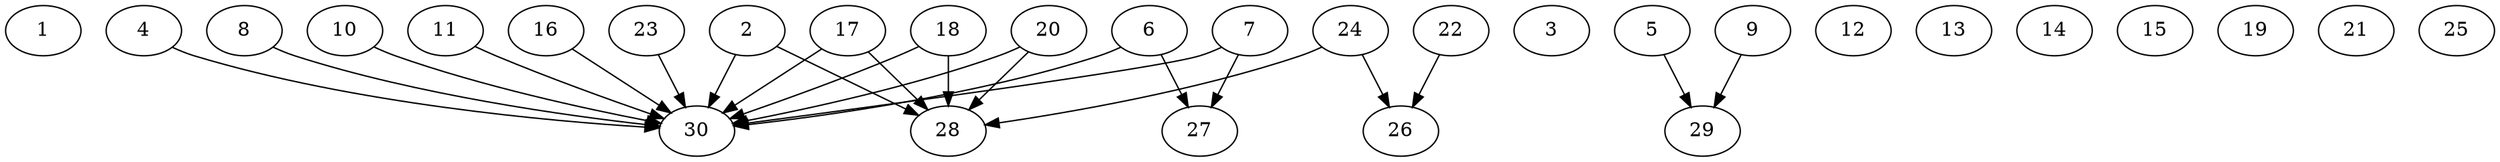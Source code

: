// DAG automatically generated by daggen at Thu Oct  3 14:04:18 2019
// ./daggen --dot -n 30 --ccr 0.5 --fat 0.9 --regular 0.7 --density 0.7 --mindata 5242880 --maxdata 52428800 
digraph G {
  1 [size="66000896", alpha="0.11", expect_size="33000448"] 
  2 [size="67622912", alpha="0.03", expect_size="33811456"] 
  2 -> 28 [size ="33811456"]
  2 -> 30 [size ="33811456"]
  3 [size="48605184", alpha="0.01", expect_size="24302592"] 
  4 [size="89563136", alpha="0.07", expect_size="44781568"] 
  4 -> 30 [size ="44781568"]
  5 [size="25610240", alpha="0.10", expect_size="12805120"] 
  5 -> 29 [size ="12805120"]
  6 [size="51142656", alpha="0.10", expect_size="25571328"] 
  6 -> 27 [size ="25571328"]
  6 -> 30 [size ="25571328"]
  7 [size="103548928", alpha="0.10", expect_size="51774464"] 
  7 -> 27 [size ="51774464"]
  7 -> 30 [size ="51774464"]
  8 [size="18186240", alpha="0.15", expect_size="9093120"] 
  8 -> 30 [size ="9093120"]
  9 [size="12488704", alpha="0.11", expect_size="6244352"] 
  9 -> 29 [size ="6244352"]
  10 [size="28004352", alpha="0.08", expect_size="14002176"] 
  10 -> 30 [size ="14002176"]
  11 [size="19660800", alpha="0.17", expect_size="9830400"] 
  11 -> 30 [size ="9830400"]
  12 [size="73656320", alpha="0.07", expect_size="36828160"] 
  13 [size="88487936", alpha="0.03", expect_size="44243968"] 
  14 [size="93816832", alpha="0.11", expect_size="46908416"] 
  15 [size="33058816", alpha="0.14", expect_size="16529408"] 
  16 [size="78794752", alpha="0.04", expect_size="39397376"] 
  16 -> 30 [size ="39397376"]
  17 [size="31172608", alpha="0.06", expect_size="15586304"] 
  17 -> 28 [size ="15586304"]
  17 -> 30 [size ="15586304"]
  18 [size="79548416", alpha="0.06", expect_size="39774208"] 
  18 -> 28 [size ="39774208"]
  18 -> 30 [size ="39774208"]
  19 [size="57090048", alpha="0.16", expect_size="28545024"] 
  20 [size="15349760", alpha="0.03", expect_size="7674880"] 
  20 -> 28 [size ="7674880"]
  20 -> 30 [size ="7674880"]
  21 [size="54769664", alpha="0.02", expect_size="27384832"] 
  22 [size="42342400", alpha="0.13", expect_size="21171200"] 
  22 -> 26 [size ="21171200"]
  23 [size="73580544", alpha="0.12", expect_size="36790272"] 
  23 -> 30 [size ="36790272"]
  24 [size="88647680", alpha="0.08", expect_size="44323840"] 
  24 -> 26 [size ="44323840"]
  24 -> 28 [size ="44323840"]
  25 [size="45479936", alpha="0.07", expect_size="22739968"] 
  26 [size="19011584", alpha="0.15", expect_size="9505792"] 
  27 [size="38768640", alpha="0.02", expect_size="19384320"] 
  28 [size="64817152", alpha="0.11", expect_size="32408576"] 
  29 [size="93722624", alpha="0.00", expect_size="46861312"] 
  30 [size="75520000", alpha="0.13", expect_size="37760000"] 
}
